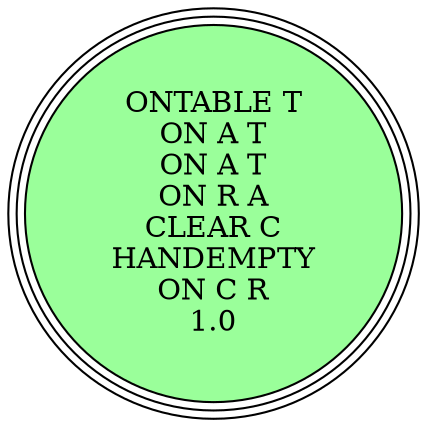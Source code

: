 digraph {
"ONTABLE T\nON A T\nON A T\nON R A\nCLEAR C\nHANDEMPTY\nON C R\n1.0\n" [shape=circle, style=filled, fillcolor=palegreen1, peripheries=3];
"ONTABLE T\nON A T\nON A T\nON R A\nCLEAR C\nHANDEMPTY\nON C R\n1.0\n" [shape=circle, style=filled, fillcolor=palegreen1, peripheries=3];
}
